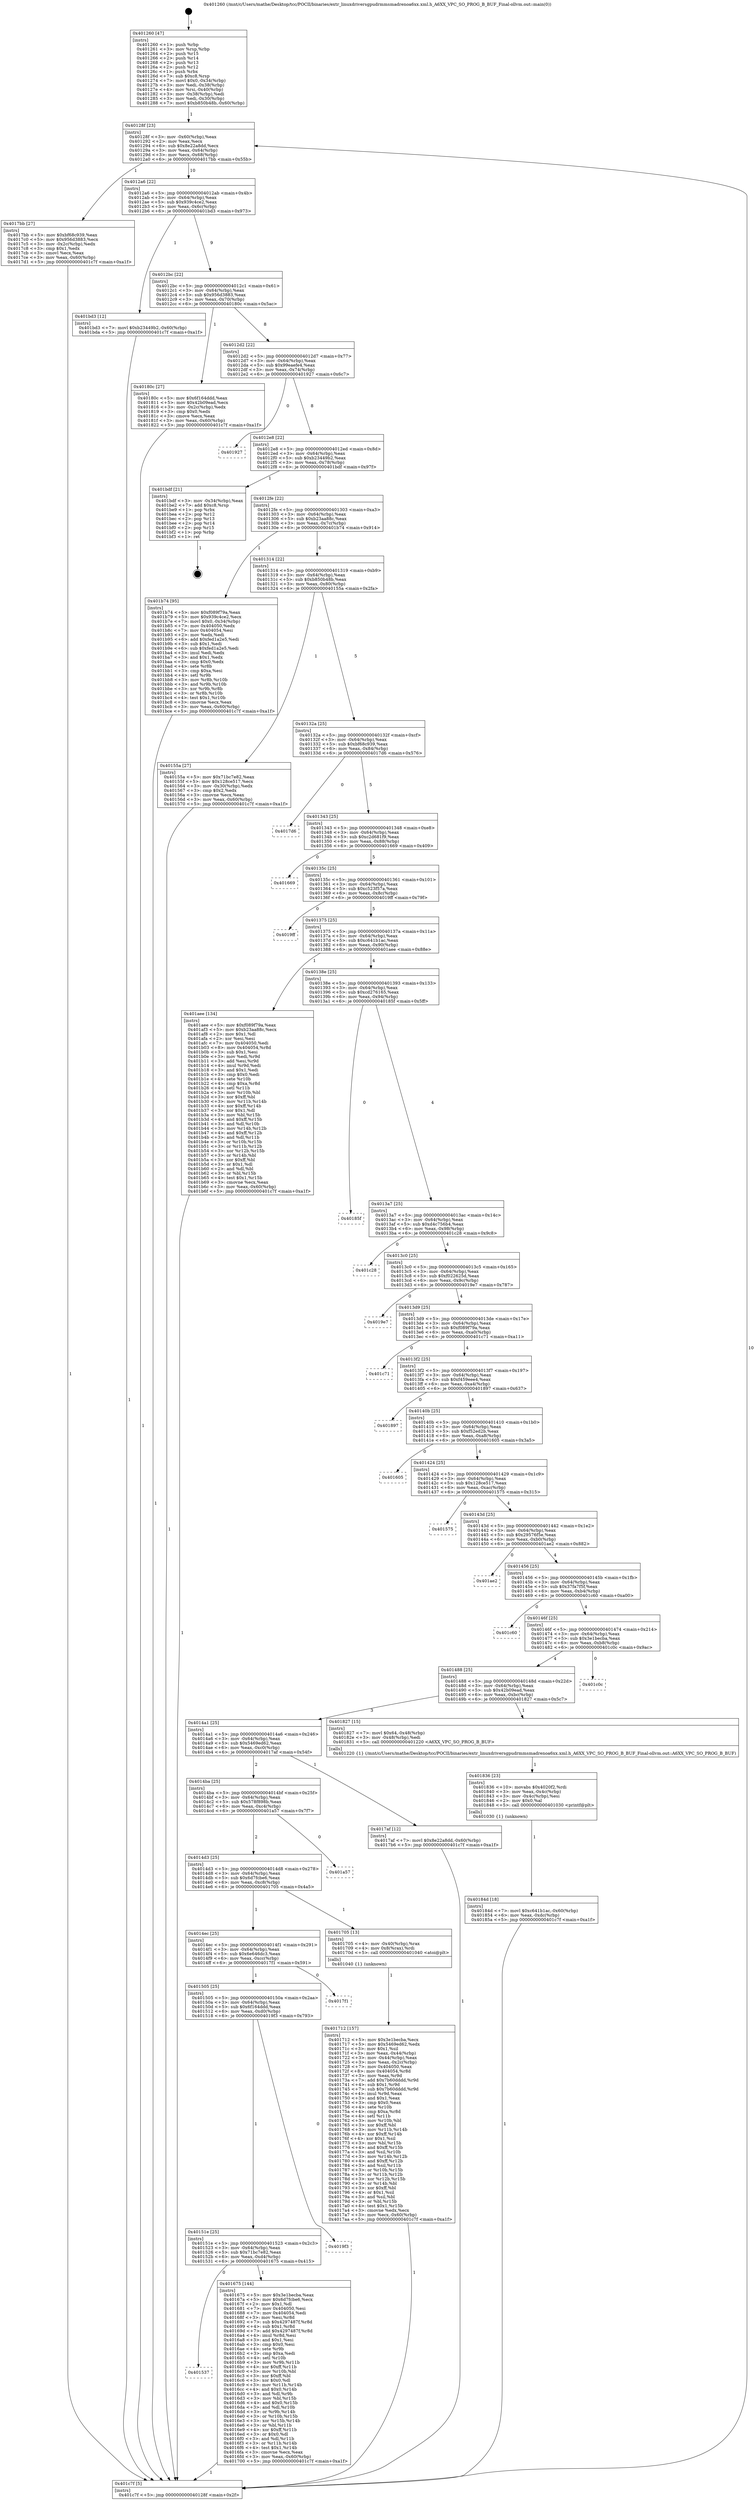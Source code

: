 digraph "0x401260" {
  label = "0x401260 (/mnt/c/Users/mathe/Desktop/tcc/POCII/binaries/extr_linuxdriversgpudrmmsmadrenoa6xx.xml.h_A6XX_VPC_SO_PROG_B_BUF_Final-ollvm.out::main(0))"
  labelloc = "t"
  node[shape=record]

  Entry [label="",width=0.3,height=0.3,shape=circle,fillcolor=black,style=filled]
  "0x40128f" [label="{
     0x40128f [23]\l
     | [instrs]\l
     &nbsp;&nbsp;0x40128f \<+3\>: mov -0x60(%rbp),%eax\l
     &nbsp;&nbsp;0x401292 \<+2\>: mov %eax,%ecx\l
     &nbsp;&nbsp;0x401294 \<+6\>: sub $0x8e22a8dd,%ecx\l
     &nbsp;&nbsp;0x40129a \<+3\>: mov %eax,-0x64(%rbp)\l
     &nbsp;&nbsp;0x40129d \<+3\>: mov %ecx,-0x68(%rbp)\l
     &nbsp;&nbsp;0x4012a0 \<+6\>: je 00000000004017bb \<main+0x55b\>\l
  }"]
  "0x4017bb" [label="{
     0x4017bb [27]\l
     | [instrs]\l
     &nbsp;&nbsp;0x4017bb \<+5\>: mov $0xbf68c939,%eax\l
     &nbsp;&nbsp;0x4017c0 \<+5\>: mov $0x956d3883,%ecx\l
     &nbsp;&nbsp;0x4017c5 \<+3\>: mov -0x2c(%rbp),%edx\l
     &nbsp;&nbsp;0x4017c8 \<+3\>: cmp $0x1,%edx\l
     &nbsp;&nbsp;0x4017cb \<+3\>: cmovl %ecx,%eax\l
     &nbsp;&nbsp;0x4017ce \<+3\>: mov %eax,-0x60(%rbp)\l
     &nbsp;&nbsp;0x4017d1 \<+5\>: jmp 0000000000401c7f \<main+0xa1f\>\l
  }"]
  "0x4012a6" [label="{
     0x4012a6 [22]\l
     | [instrs]\l
     &nbsp;&nbsp;0x4012a6 \<+5\>: jmp 00000000004012ab \<main+0x4b\>\l
     &nbsp;&nbsp;0x4012ab \<+3\>: mov -0x64(%rbp),%eax\l
     &nbsp;&nbsp;0x4012ae \<+5\>: sub $0x939c4ce2,%eax\l
     &nbsp;&nbsp;0x4012b3 \<+3\>: mov %eax,-0x6c(%rbp)\l
     &nbsp;&nbsp;0x4012b6 \<+6\>: je 0000000000401bd3 \<main+0x973\>\l
  }"]
  Exit [label="",width=0.3,height=0.3,shape=circle,fillcolor=black,style=filled,peripheries=2]
  "0x401bd3" [label="{
     0x401bd3 [12]\l
     | [instrs]\l
     &nbsp;&nbsp;0x401bd3 \<+7\>: movl $0xb23449b2,-0x60(%rbp)\l
     &nbsp;&nbsp;0x401bda \<+5\>: jmp 0000000000401c7f \<main+0xa1f\>\l
  }"]
  "0x4012bc" [label="{
     0x4012bc [22]\l
     | [instrs]\l
     &nbsp;&nbsp;0x4012bc \<+5\>: jmp 00000000004012c1 \<main+0x61\>\l
     &nbsp;&nbsp;0x4012c1 \<+3\>: mov -0x64(%rbp),%eax\l
     &nbsp;&nbsp;0x4012c4 \<+5\>: sub $0x956d3883,%eax\l
     &nbsp;&nbsp;0x4012c9 \<+3\>: mov %eax,-0x70(%rbp)\l
     &nbsp;&nbsp;0x4012cc \<+6\>: je 000000000040180c \<main+0x5ac\>\l
  }"]
  "0x40184d" [label="{
     0x40184d [18]\l
     | [instrs]\l
     &nbsp;&nbsp;0x40184d \<+7\>: movl $0xc641b1ac,-0x60(%rbp)\l
     &nbsp;&nbsp;0x401854 \<+6\>: mov %eax,-0xdc(%rbp)\l
     &nbsp;&nbsp;0x40185a \<+5\>: jmp 0000000000401c7f \<main+0xa1f\>\l
  }"]
  "0x40180c" [label="{
     0x40180c [27]\l
     | [instrs]\l
     &nbsp;&nbsp;0x40180c \<+5\>: mov $0x6f164ddd,%eax\l
     &nbsp;&nbsp;0x401811 \<+5\>: mov $0x42b09ead,%ecx\l
     &nbsp;&nbsp;0x401816 \<+3\>: mov -0x2c(%rbp),%edx\l
     &nbsp;&nbsp;0x401819 \<+3\>: cmp $0x0,%edx\l
     &nbsp;&nbsp;0x40181c \<+3\>: cmove %ecx,%eax\l
     &nbsp;&nbsp;0x40181f \<+3\>: mov %eax,-0x60(%rbp)\l
     &nbsp;&nbsp;0x401822 \<+5\>: jmp 0000000000401c7f \<main+0xa1f\>\l
  }"]
  "0x4012d2" [label="{
     0x4012d2 [22]\l
     | [instrs]\l
     &nbsp;&nbsp;0x4012d2 \<+5\>: jmp 00000000004012d7 \<main+0x77\>\l
     &nbsp;&nbsp;0x4012d7 \<+3\>: mov -0x64(%rbp),%eax\l
     &nbsp;&nbsp;0x4012da \<+5\>: sub $0x99eaefe4,%eax\l
     &nbsp;&nbsp;0x4012df \<+3\>: mov %eax,-0x74(%rbp)\l
     &nbsp;&nbsp;0x4012e2 \<+6\>: je 0000000000401927 \<main+0x6c7\>\l
  }"]
  "0x401836" [label="{
     0x401836 [23]\l
     | [instrs]\l
     &nbsp;&nbsp;0x401836 \<+10\>: movabs $0x4020f2,%rdi\l
     &nbsp;&nbsp;0x401840 \<+3\>: mov %eax,-0x4c(%rbp)\l
     &nbsp;&nbsp;0x401843 \<+3\>: mov -0x4c(%rbp),%esi\l
     &nbsp;&nbsp;0x401846 \<+2\>: mov $0x0,%al\l
     &nbsp;&nbsp;0x401848 \<+5\>: call 0000000000401030 \<printf@plt\>\l
     | [calls]\l
     &nbsp;&nbsp;0x401030 \{1\} (unknown)\l
  }"]
  "0x401927" [label="{
     0x401927\l
  }", style=dashed]
  "0x4012e8" [label="{
     0x4012e8 [22]\l
     | [instrs]\l
     &nbsp;&nbsp;0x4012e8 \<+5\>: jmp 00000000004012ed \<main+0x8d\>\l
     &nbsp;&nbsp;0x4012ed \<+3\>: mov -0x64(%rbp),%eax\l
     &nbsp;&nbsp;0x4012f0 \<+5\>: sub $0xb23449b2,%eax\l
     &nbsp;&nbsp;0x4012f5 \<+3\>: mov %eax,-0x78(%rbp)\l
     &nbsp;&nbsp;0x4012f8 \<+6\>: je 0000000000401bdf \<main+0x97f\>\l
  }"]
  "0x401712" [label="{
     0x401712 [157]\l
     | [instrs]\l
     &nbsp;&nbsp;0x401712 \<+5\>: mov $0x3e1becba,%ecx\l
     &nbsp;&nbsp;0x401717 \<+5\>: mov $0x5469ed62,%edx\l
     &nbsp;&nbsp;0x40171c \<+3\>: mov $0x1,%sil\l
     &nbsp;&nbsp;0x40171f \<+3\>: mov %eax,-0x44(%rbp)\l
     &nbsp;&nbsp;0x401722 \<+3\>: mov -0x44(%rbp),%eax\l
     &nbsp;&nbsp;0x401725 \<+3\>: mov %eax,-0x2c(%rbp)\l
     &nbsp;&nbsp;0x401728 \<+7\>: mov 0x404050,%eax\l
     &nbsp;&nbsp;0x40172f \<+8\>: mov 0x404054,%r8d\l
     &nbsp;&nbsp;0x401737 \<+3\>: mov %eax,%r9d\l
     &nbsp;&nbsp;0x40173a \<+7\>: add $0x7b60dddd,%r9d\l
     &nbsp;&nbsp;0x401741 \<+4\>: sub $0x1,%r9d\l
     &nbsp;&nbsp;0x401745 \<+7\>: sub $0x7b60dddd,%r9d\l
     &nbsp;&nbsp;0x40174c \<+4\>: imul %r9d,%eax\l
     &nbsp;&nbsp;0x401750 \<+3\>: and $0x1,%eax\l
     &nbsp;&nbsp;0x401753 \<+3\>: cmp $0x0,%eax\l
     &nbsp;&nbsp;0x401756 \<+4\>: sete %r10b\l
     &nbsp;&nbsp;0x40175a \<+4\>: cmp $0xa,%r8d\l
     &nbsp;&nbsp;0x40175e \<+4\>: setl %r11b\l
     &nbsp;&nbsp;0x401762 \<+3\>: mov %r10b,%bl\l
     &nbsp;&nbsp;0x401765 \<+3\>: xor $0xff,%bl\l
     &nbsp;&nbsp;0x401768 \<+3\>: mov %r11b,%r14b\l
     &nbsp;&nbsp;0x40176b \<+4\>: xor $0xff,%r14b\l
     &nbsp;&nbsp;0x40176f \<+4\>: xor $0x1,%sil\l
     &nbsp;&nbsp;0x401773 \<+3\>: mov %bl,%r15b\l
     &nbsp;&nbsp;0x401776 \<+4\>: and $0xff,%r15b\l
     &nbsp;&nbsp;0x40177a \<+3\>: and %sil,%r10b\l
     &nbsp;&nbsp;0x40177d \<+3\>: mov %r14b,%r12b\l
     &nbsp;&nbsp;0x401780 \<+4\>: and $0xff,%r12b\l
     &nbsp;&nbsp;0x401784 \<+3\>: and %sil,%r11b\l
     &nbsp;&nbsp;0x401787 \<+3\>: or %r10b,%r15b\l
     &nbsp;&nbsp;0x40178a \<+3\>: or %r11b,%r12b\l
     &nbsp;&nbsp;0x40178d \<+3\>: xor %r12b,%r15b\l
     &nbsp;&nbsp;0x401790 \<+3\>: or %r14b,%bl\l
     &nbsp;&nbsp;0x401793 \<+3\>: xor $0xff,%bl\l
     &nbsp;&nbsp;0x401796 \<+4\>: or $0x1,%sil\l
     &nbsp;&nbsp;0x40179a \<+3\>: and %sil,%bl\l
     &nbsp;&nbsp;0x40179d \<+3\>: or %bl,%r15b\l
     &nbsp;&nbsp;0x4017a0 \<+4\>: test $0x1,%r15b\l
     &nbsp;&nbsp;0x4017a4 \<+3\>: cmovne %edx,%ecx\l
     &nbsp;&nbsp;0x4017a7 \<+3\>: mov %ecx,-0x60(%rbp)\l
     &nbsp;&nbsp;0x4017aa \<+5\>: jmp 0000000000401c7f \<main+0xa1f\>\l
  }"]
  "0x401bdf" [label="{
     0x401bdf [21]\l
     | [instrs]\l
     &nbsp;&nbsp;0x401bdf \<+3\>: mov -0x34(%rbp),%eax\l
     &nbsp;&nbsp;0x401be2 \<+7\>: add $0xc8,%rsp\l
     &nbsp;&nbsp;0x401be9 \<+1\>: pop %rbx\l
     &nbsp;&nbsp;0x401bea \<+2\>: pop %r12\l
     &nbsp;&nbsp;0x401bec \<+2\>: pop %r13\l
     &nbsp;&nbsp;0x401bee \<+2\>: pop %r14\l
     &nbsp;&nbsp;0x401bf0 \<+2\>: pop %r15\l
     &nbsp;&nbsp;0x401bf2 \<+1\>: pop %rbp\l
     &nbsp;&nbsp;0x401bf3 \<+1\>: ret\l
  }"]
  "0x4012fe" [label="{
     0x4012fe [22]\l
     | [instrs]\l
     &nbsp;&nbsp;0x4012fe \<+5\>: jmp 0000000000401303 \<main+0xa3\>\l
     &nbsp;&nbsp;0x401303 \<+3\>: mov -0x64(%rbp),%eax\l
     &nbsp;&nbsp;0x401306 \<+5\>: sub $0xb23aa88c,%eax\l
     &nbsp;&nbsp;0x40130b \<+3\>: mov %eax,-0x7c(%rbp)\l
     &nbsp;&nbsp;0x40130e \<+6\>: je 0000000000401b74 \<main+0x914\>\l
  }"]
  "0x401537" [label="{
     0x401537\l
  }", style=dashed]
  "0x401b74" [label="{
     0x401b74 [95]\l
     | [instrs]\l
     &nbsp;&nbsp;0x401b74 \<+5\>: mov $0xf089f79a,%eax\l
     &nbsp;&nbsp;0x401b79 \<+5\>: mov $0x939c4ce2,%ecx\l
     &nbsp;&nbsp;0x401b7e \<+7\>: movl $0x0,-0x34(%rbp)\l
     &nbsp;&nbsp;0x401b85 \<+7\>: mov 0x404050,%edx\l
     &nbsp;&nbsp;0x401b8c \<+7\>: mov 0x404054,%esi\l
     &nbsp;&nbsp;0x401b93 \<+2\>: mov %edx,%edi\l
     &nbsp;&nbsp;0x401b95 \<+6\>: add $0xfed1a2e5,%edi\l
     &nbsp;&nbsp;0x401b9b \<+3\>: sub $0x1,%edi\l
     &nbsp;&nbsp;0x401b9e \<+6\>: sub $0xfed1a2e5,%edi\l
     &nbsp;&nbsp;0x401ba4 \<+3\>: imul %edi,%edx\l
     &nbsp;&nbsp;0x401ba7 \<+3\>: and $0x1,%edx\l
     &nbsp;&nbsp;0x401baa \<+3\>: cmp $0x0,%edx\l
     &nbsp;&nbsp;0x401bad \<+4\>: sete %r8b\l
     &nbsp;&nbsp;0x401bb1 \<+3\>: cmp $0xa,%esi\l
     &nbsp;&nbsp;0x401bb4 \<+4\>: setl %r9b\l
     &nbsp;&nbsp;0x401bb8 \<+3\>: mov %r8b,%r10b\l
     &nbsp;&nbsp;0x401bbb \<+3\>: and %r9b,%r10b\l
     &nbsp;&nbsp;0x401bbe \<+3\>: xor %r9b,%r8b\l
     &nbsp;&nbsp;0x401bc1 \<+3\>: or %r8b,%r10b\l
     &nbsp;&nbsp;0x401bc4 \<+4\>: test $0x1,%r10b\l
     &nbsp;&nbsp;0x401bc8 \<+3\>: cmovne %ecx,%eax\l
     &nbsp;&nbsp;0x401bcb \<+3\>: mov %eax,-0x60(%rbp)\l
     &nbsp;&nbsp;0x401bce \<+5\>: jmp 0000000000401c7f \<main+0xa1f\>\l
  }"]
  "0x401314" [label="{
     0x401314 [22]\l
     | [instrs]\l
     &nbsp;&nbsp;0x401314 \<+5\>: jmp 0000000000401319 \<main+0xb9\>\l
     &nbsp;&nbsp;0x401319 \<+3\>: mov -0x64(%rbp),%eax\l
     &nbsp;&nbsp;0x40131c \<+5\>: sub $0xb850b48b,%eax\l
     &nbsp;&nbsp;0x401321 \<+3\>: mov %eax,-0x80(%rbp)\l
     &nbsp;&nbsp;0x401324 \<+6\>: je 000000000040155a \<main+0x2fa\>\l
  }"]
  "0x401675" [label="{
     0x401675 [144]\l
     | [instrs]\l
     &nbsp;&nbsp;0x401675 \<+5\>: mov $0x3e1becba,%eax\l
     &nbsp;&nbsp;0x40167a \<+5\>: mov $0x6d7fcbe6,%ecx\l
     &nbsp;&nbsp;0x40167f \<+2\>: mov $0x1,%dl\l
     &nbsp;&nbsp;0x401681 \<+7\>: mov 0x404050,%esi\l
     &nbsp;&nbsp;0x401688 \<+7\>: mov 0x404054,%edi\l
     &nbsp;&nbsp;0x40168f \<+3\>: mov %esi,%r8d\l
     &nbsp;&nbsp;0x401692 \<+7\>: sub $0x4297487f,%r8d\l
     &nbsp;&nbsp;0x401699 \<+4\>: sub $0x1,%r8d\l
     &nbsp;&nbsp;0x40169d \<+7\>: add $0x4297487f,%r8d\l
     &nbsp;&nbsp;0x4016a4 \<+4\>: imul %r8d,%esi\l
     &nbsp;&nbsp;0x4016a8 \<+3\>: and $0x1,%esi\l
     &nbsp;&nbsp;0x4016ab \<+3\>: cmp $0x0,%esi\l
     &nbsp;&nbsp;0x4016ae \<+4\>: sete %r9b\l
     &nbsp;&nbsp;0x4016b2 \<+3\>: cmp $0xa,%edi\l
     &nbsp;&nbsp;0x4016b5 \<+4\>: setl %r10b\l
     &nbsp;&nbsp;0x4016b9 \<+3\>: mov %r9b,%r11b\l
     &nbsp;&nbsp;0x4016bc \<+4\>: xor $0xff,%r11b\l
     &nbsp;&nbsp;0x4016c0 \<+3\>: mov %r10b,%bl\l
     &nbsp;&nbsp;0x4016c3 \<+3\>: xor $0xff,%bl\l
     &nbsp;&nbsp;0x4016c6 \<+3\>: xor $0x0,%dl\l
     &nbsp;&nbsp;0x4016c9 \<+3\>: mov %r11b,%r14b\l
     &nbsp;&nbsp;0x4016cc \<+4\>: and $0x0,%r14b\l
     &nbsp;&nbsp;0x4016d0 \<+3\>: and %dl,%r9b\l
     &nbsp;&nbsp;0x4016d3 \<+3\>: mov %bl,%r15b\l
     &nbsp;&nbsp;0x4016d6 \<+4\>: and $0x0,%r15b\l
     &nbsp;&nbsp;0x4016da \<+3\>: and %dl,%r10b\l
     &nbsp;&nbsp;0x4016dd \<+3\>: or %r9b,%r14b\l
     &nbsp;&nbsp;0x4016e0 \<+3\>: or %r10b,%r15b\l
     &nbsp;&nbsp;0x4016e3 \<+3\>: xor %r15b,%r14b\l
     &nbsp;&nbsp;0x4016e6 \<+3\>: or %bl,%r11b\l
     &nbsp;&nbsp;0x4016e9 \<+4\>: xor $0xff,%r11b\l
     &nbsp;&nbsp;0x4016ed \<+3\>: or $0x0,%dl\l
     &nbsp;&nbsp;0x4016f0 \<+3\>: and %dl,%r11b\l
     &nbsp;&nbsp;0x4016f3 \<+3\>: or %r11b,%r14b\l
     &nbsp;&nbsp;0x4016f6 \<+4\>: test $0x1,%r14b\l
     &nbsp;&nbsp;0x4016fa \<+3\>: cmovne %ecx,%eax\l
     &nbsp;&nbsp;0x4016fd \<+3\>: mov %eax,-0x60(%rbp)\l
     &nbsp;&nbsp;0x401700 \<+5\>: jmp 0000000000401c7f \<main+0xa1f\>\l
  }"]
  "0x40155a" [label="{
     0x40155a [27]\l
     | [instrs]\l
     &nbsp;&nbsp;0x40155a \<+5\>: mov $0x71bc7e82,%eax\l
     &nbsp;&nbsp;0x40155f \<+5\>: mov $0x128ce517,%ecx\l
     &nbsp;&nbsp;0x401564 \<+3\>: mov -0x30(%rbp),%edx\l
     &nbsp;&nbsp;0x401567 \<+3\>: cmp $0x2,%edx\l
     &nbsp;&nbsp;0x40156a \<+3\>: cmovne %ecx,%eax\l
     &nbsp;&nbsp;0x40156d \<+3\>: mov %eax,-0x60(%rbp)\l
     &nbsp;&nbsp;0x401570 \<+5\>: jmp 0000000000401c7f \<main+0xa1f\>\l
  }"]
  "0x40132a" [label="{
     0x40132a [25]\l
     | [instrs]\l
     &nbsp;&nbsp;0x40132a \<+5\>: jmp 000000000040132f \<main+0xcf\>\l
     &nbsp;&nbsp;0x40132f \<+3\>: mov -0x64(%rbp),%eax\l
     &nbsp;&nbsp;0x401332 \<+5\>: sub $0xbf68c939,%eax\l
     &nbsp;&nbsp;0x401337 \<+6\>: mov %eax,-0x84(%rbp)\l
     &nbsp;&nbsp;0x40133d \<+6\>: je 00000000004017d6 \<main+0x576\>\l
  }"]
  "0x401c7f" [label="{
     0x401c7f [5]\l
     | [instrs]\l
     &nbsp;&nbsp;0x401c7f \<+5\>: jmp 000000000040128f \<main+0x2f\>\l
  }"]
  "0x401260" [label="{
     0x401260 [47]\l
     | [instrs]\l
     &nbsp;&nbsp;0x401260 \<+1\>: push %rbp\l
     &nbsp;&nbsp;0x401261 \<+3\>: mov %rsp,%rbp\l
     &nbsp;&nbsp;0x401264 \<+2\>: push %r15\l
     &nbsp;&nbsp;0x401266 \<+2\>: push %r14\l
     &nbsp;&nbsp;0x401268 \<+2\>: push %r13\l
     &nbsp;&nbsp;0x40126a \<+2\>: push %r12\l
     &nbsp;&nbsp;0x40126c \<+1\>: push %rbx\l
     &nbsp;&nbsp;0x40126d \<+7\>: sub $0xc8,%rsp\l
     &nbsp;&nbsp;0x401274 \<+7\>: movl $0x0,-0x34(%rbp)\l
     &nbsp;&nbsp;0x40127b \<+3\>: mov %edi,-0x38(%rbp)\l
     &nbsp;&nbsp;0x40127e \<+4\>: mov %rsi,-0x40(%rbp)\l
     &nbsp;&nbsp;0x401282 \<+3\>: mov -0x38(%rbp),%edi\l
     &nbsp;&nbsp;0x401285 \<+3\>: mov %edi,-0x30(%rbp)\l
     &nbsp;&nbsp;0x401288 \<+7\>: movl $0xb850b48b,-0x60(%rbp)\l
  }"]
  "0x40151e" [label="{
     0x40151e [25]\l
     | [instrs]\l
     &nbsp;&nbsp;0x40151e \<+5\>: jmp 0000000000401523 \<main+0x2c3\>\l
     &nbsp;&nbsp;0x401523 \<+3\>: mov -0x64(%rbp),%eax\l
     &nbsp;&nbsp;0x401526 \<+5\>: sub $0x71bc7e82,%eax\l
     &nbsp;&nbsp;0x40152b \<+6\>: mov %eax,-0xd4(%rbp)\l
     &nbsp;&nbsp;0x401531 \<+6\>: je 0000000000401675 \<main+0x415\>\l
  }"]
  "0x4017d6" [label="{
     0x4017d6\l
  }", style=dashed]
  "0x401343" [label="{
     0x401343 [25]\l
     | [instrs]\l
     &nbsp;&nbsp;0x401343 \<+5\>: jmp 0000000000401348 \<main+0xe8\>\l
     &nbsp;&nbsp;0x401348 \<+3\>: mov -0x64(%rbp),%eax\l
     &nbsp;&nbsp;0x40134b \<+5\>: sub $0xc2d681f9,%eax\l
     &nbsp;&nbsp;0x401350 \<+6\>: mov %eax,-0x88(%rbp)\l
     &nbsp;&nbsp;0x401356 \<+6\>: je 0000000000401669 \<main+0x409\>\l
  }"]
  "0x4019f3" [label="{
     0x4019f3\l
  }", style=dashed]
  "0x401669" [label="{
     0x401669\l
  }", style=dashed]
  "0x40135c" [label="{
     0x40135c [25]\l
     | [instrs]\l
     &nbsp;&nbsp;0x40135c \<+5\>: jmp 0000000000401361 \<main+0x101\>\l
     &nbsp;&nbsp;0x401361 \<+3\>: mov -0x64(%rbp),%eax\l
     &nbsp;&nbsp;0x401364 \<+5\>: sub $0xc523f57a,%eax\l
     &nbsp;&nbsp;0x401369 \<+6\>: mov %eax,-0x8c(%rbp)\l
     &nbsp;&nbsp;0x40136f \<+6\>: je 00000000004019ff \<main+0x79f\>\l
  }"]
  "0x401505" [label="{
     0x401505 [25]\l
     | [instrs]\l
     &nbsp;&nbsp;0x401505 \<+5\>: jmp 000000000040150a \<main+0x2aa\>\l
     &nbsp;&nbsp;0x40150a \<+3\>: mov -0x64(%rbp),%eax\l
     &nbsp;&nbsp;0x40150d \<+5\>: sub $0x6f164ddd,%eax\l
     &nbsp;&nbsp;0x401512 \<+6\>: mov %eax,-0xd0(%rbp)\l
     &nbsp;&nbsp;0x401518 \<+6\>: je 00000000004019f3 \<main+0x793\>\l
  }"]
  "0x4019ff" [label="{
     0x4019ff\l
  }", style=dashed]
  "0x401375" [label="{
     0x401375 [25]\l
     | [instrs]\l
     &nbsp;&nbsp;0x401375 \<+5\>: jmp 000000000040137a \<main+0x11a\>\l
     &nbsp;&nbsp;0x40137a \<+3\>: mov -0x64(%rbp),%eax\l
     &nbsp;&nbsp;0x40137d \<+5\>: sub $0xc641b1ac,%eax\l
     &nbsp;&nbsp;0x401382 \<+6\>: mov %eax,-0x90(%rbp)\l
     &nbsp;&nbsp;0x401388 \<+6\>: je 0000000000401aee \<main+0x88e\>\l
  }"]
  "0x4017f1" [label="{
     0x4017f1\l
  }", style=dashed]
  "0x401aee" [label="{
     0x401aee [134]\l
     | [instrs]\l
     &nbsp;&nbsp;0x401aee \<+5\>: mov $0xf089f79a,%eax\l
     &nbsp;&nbsp;0x401af3 \<+5\>: mov $0xb23aa88c,%ecx\l
     &nbsp;&nbsp;0x401af8 \<+2\>: mov $0x1,%dl\l
     &nbsp;&nbsp;0x401afa \<+2\>: xor %esi,%esi\l
     &nbsp;&nbsp;0x401afc \<+7\>: mov 0x404050,%edi\l
     &nbsp;&nbsp;0x401b03 \<+8\>: mov 0x404054,%r8d\l
     &nbsp;&nbsp;0x401b0b \<+3\>: sub $0x1,%esi\l
     &nbsp;&nbsp;0x401b0e \<+3\>: mov %edi,%r9d\l
     &nbsp;&nbsp;0x401b11 \<+3\>: add %esi,%r9d\l
     &nbsp;&nbsp;0x401b14 \<+4\>: imul %r9d,%edi\l
     &nbsp;&nbsp;0x401b18 \<+3\>: and $0x1,%edi\l
     &nbsp;&nbsp;0x401b1b \<+3\>: cmp $0x0,%edi\l
     &nbsp;&nbsp;0x401b1e \<+4\>: sete %r10b\l
     &nbsp;&nbsp;0x401b22 \<+4\>: cmp $0xa,%r8d\l
     &nbsp;&nbsp;0x401b26 \<+4\>: setl %r11b\l
     &nbsp;&nbsp;0x401b2a \<+3\>: mov %r10b,%bl\l
     &nbsp;&nbsp;0x401b2d \<+3\>: xor $0xff,%bl\l
     &nbsp;&nbsp;0x401b30 \<+3\>: mov %r11b,%r14b\l
     &nbsp;&nbsp;0x401b33 \<+4\>: xor $0xff,%r14b\l
     &nbsp;&nbsp;0x401b37 \<+3\>: xor $0x1,%dl\l
     &nbsp;&nbsp;0x401b3a \<+3\>: mov %bl,%r15b\l
     &nbsp;&nbsp;0x401b3d \<+4\>: and $0xff,%r15b\l
     &nbsp;&nbsp;0x401b41 \<+3\>: and %dl,%r10b\l
     &nbsp;&nbsp;0x401b44 \<+3\>: mov %r14b,%r12b\l
     &nbsp;&nbsp;0x401b47 \<+4\>: and $0xff,%r12b\l
     &nbsp;&nbsp;0x401b4b \<+3\>: and %dl,%r11b\l
     &nbsp;&nbsp;0x401b4e \<+3\>: or %r10b,%r15b\l
     &nbsp;&nbsp;0x401b51 \<+3\>: or %r11b,%r12b\l
     &nbsp;&nbsp;0x401b54 \<+3\>: xor %r12b,%r15b\l
     &nbsp;&nbsp;0x401b57 \<+3\>: or %r14b,%bl\l
     &nbsp;&nbsp;0x401b5a \<+3\>: xor $0xff,%bl\l
     &nbsp;&nbsp;0x401b5d \<+3\>: or $0x1,%dl\l
     &nbsp;&nbsp;0x401b60 \<+2\>: and %dl,%bl\l
     &nbsp;&nbsp;0x401b62 \<+3\>: or %bl,%r15b\l
     &nbsp;&nbsp;0x401b65 \<+4\>: test $0x1,%r15b\l
     &nbsp;&nbsp;0x401b69 \<+3\>: cmovne %ecx,%eax\l
     &nbsp;&nbsp;0x401b6c \<+3\>: mov %eax,-0x60(%rbp)\l
     &nbsp;&nbsp;0x401b6f \<+5\>: jmp 0000000000401c7f \<main+0xa1f\>\l
  }"]
  "0x40138e" [label="{
     0x40138e [25]\l
     | [instrs]\l
     &nbsp;&nbsp;0x40138e \<+5\>: jmp 0000000000401393 \<main+0x133\>\l
     &nbsp;&nbsp;0x401393 \<+3\>: mov -0x64(%rbp),%eax\l
     &nbsp;&nbsp;0x401396 \<+5\>: sub $0xcd276165,%eax\l
     &nbsp;&nbsp;0x40139b \<+6\>: mov %eax,-0x94(%rbp)\l
     &nbsp;&nbsp;0x4013a1 \<+6\>: je 000000000040185f \<main+0x5ff\>\l
  }"]
  "0x4014ec" [label="{
     0x4014ec [25]\l
     | [instrs]\l
     &nbsp;&nbsp;0x4014ec \<+5\>: jmp 00000000004014f1 \<main+0x291\>\l
     &nbsp;&nbsp;0x4014f1 \<+3\>: mov -0x64(%rbp),%eax\l
     &nbsp;&nbsp;0x4014f4 \<+5\>: sub $0x6e646dc3,%eax\l
     &nbsp;&nbsp;0x4014f9 \<+6\>: mov %eax,-0xcc(%rbp)\l
     &nbsp;&nbsp;0x4014ff \<+6\>: je 00000000004017f1 \<main+0x591\>\l
  }"]
  "0x40185f" [label="{
     0x40185f\l
  }", style=dashed]
  "0x4013a7" [label="{
     0x4013a7 [25]\l
     | [instrs]\l
     &nbsp;&nbsp;0x4013a7 \<+5\>: jmp 00000000004013ac \<main+0x14c\>\l
     &nbsp;&nbsp;0x4013ac \<+3\>: mov -0x64(%rbp),%eax\l
     &nbsp;&nbsp;0x4013af \<+5\>: sub $0xd4c756b4,%eax\l
     &nbsp;&nbsp;0x4013b4 \<+6\>: mov %eax,-0x98(%rbp)\l
     &nbsp;&nbsp;0x4013ba \<+6\>: je 0000000000401c28 \<main+0x9c8\>\l
  }"]
  "0x401705" [label="{
     0x401705 [13]\l
     | [instrs]\l
     &nbsp;&nbsp;0x401705 \<+4\>: mov -0x40(%rbp),%rax\l
     &nbsp;&nbsp;0x401709 \<+4\>: mov 0x8(%rax),%rdi\l
     &nbsp;&nbsp;0x40170d \<+5\>: call 0000000000401040 \<atoi@plt\>\l
     | [calls]\l
     &nbsp;&nbsp;0x401040 \{1\} (unknown)\l
  }"]
  "0x401c28" [label="{
     0x401c28\l
  }", style=dashed]
  "0x4013c0" [label="{
     0x4013c0 [25]\l
     | [instrs]\l
     &nbsp;&nbsp;0x4013c0 \<+5\>: jmp 00000000004013c5 \<main+0x165\>\l
     &nbsp;&nbsp;0x4013c5 \<+3\>: mov -0x64(%rbp),%eax\l
     &nbsp;&nbsp;0x4013c8 \<+5\>: sub $0xf022625d,%eax\l
     &nbsp;&nbsp;0x4013cd \<+6\>: mov %eax,-0x9c(%rbp)\l
     &nbsp;&nbsp;0x4013d3 \<+6\>: je 00000000004019e7 \<main+0x787\>\l
  }"]
  "0x4014d3" [label="{
     0x4014d3 [25]\l
     | [instrs]\l
     &nbsp;&nbsp;0x4014d3 \<+5\>: jmp 00000000004014d8 \<main+0x278\>\l
     &nbsp;&nbsp;0x4014d8 \<+3\>: mov -0x64(%rbp),%eax\l
     &nbsp;&nbsp;0x4014db \<+5\>: sub $0x6d7fcbe6,%eax\l
     &nbsp;&nbsp;0x4014e0 \<+6\>: mov %eax,-0xc8(%rbp)\l
     &nbsp;&nbsp;0x4014e6 \<+6\>: je 0000000000401705 \<main+0x4a5\>\l
  }"]
  "0x4019e7" [label="{
     0x4019e7\l
  }", style=dashed]
  "0x4013d9" [label="{
     0x4013d9 [25]\l
     | [instrs]\l
     &nbsp;&nbsp;0x4013d9 \<+5\>: jmp 00000000004013de \<main+0x17e\>\l
     &nbsp;&nbsp;0x4013de \<+3\>: mov -0x64(%rbp),%eax\l
     &nbsp;&nbsp;0x4013e1 \<+5\>: sub $0xf089f79a,%eax\l
     &nbsp;&nbsp;0x4013e6 \<+6\>: mov %eax,-0xa0(%rbp)\l
     &nbsp;&nbsp;0x4013ec \<+6\>: je 0000000000401c71 \<main+0xa11\>\l
  }"]
  "0x401a57" [label="{
     0x401a57\l
  }", style=dashed]
  "0x401c71" [label="{
     0x401c71\l
  }", style=dashed]
  "0x4013f2" [label="{
     0x4013f2 [25]\l
     | [instrs]\l
     &nbsp;&nbsp;0x4013f2 \<+5\>: jmp 00000000004013f7 \<main+0x197\>\l
     &nbsp;&nbsp;0x4013f7 \<+3\>: mov -0x64(%rbp),%eax\l
     &nbsp;&nbsp;0x4013fa \<+5\>: sub $0xf459eee4,%eax\l
     &nbsp;&nbsp;0x4013ff \<+6\>: mov %eax,-0xa4(%rbp)\l
     &nbsp;&nbsp;0x401405 \<+6\>: je 0000000000401897 \<main+0x637\>\l
  }"]
  "0x4014ba" [label="{
     0x4014ba [25]\l
     | [instrs]\l
     &nbsp;&nbsp;0x4014ba \<+5\>: jmp 00000000004014bf \<main+0x25f\>\l
     &nbsp;&nbsp;0x4014bf \<+3\>: mov -0x64(%rbp),%eax\l
     &nbsp;&nbsp;0x4014c2 \<+5\>: sub $0x578f898b,%eax\l
     &nbsp;&nbsp;0x4014c7 \<+6\>: mov %eax,-0xc4(%rbp)\l
     &nbsp;&nbsp;0x4014cd \<+6\>: je 0000000000401a57 \<main+0x7f7\>\l
  }"]
  "0x401897" [label="{
     0x401897\l
  }", style=dashed]
  "0x40140b" [label="{
     0x40140b [25]\l
     | [instrs]\l
     &nbsp;&nbsp;0x40140b \<+5\>: jmp 0000000000401410 \<main+0x1b0\>\l
     &nbsp;&nbsp;0x401410 \<+3\>: mov -0x64(%rbp),%eax\l
     &nbsp;&nbsp;0x401413 \<+5\>: sub $0xf52ed2b,%eax\l
     &nbsp;&nbsp;0x401418 \<+6\>: mov %eax,-0xa8(%rbp)\l
     &nbsp;&nbsp;0x40141e \<+6\>: je 0000000000401605 \<main+0x3a5\>\l
  }"]
  "0x4017af" [label="{
     0x4017af [12]\l
     | [instrs]\l
     &nbsp;&nbsp;0x4017af \<+7\>: movl $0x8e22a8dd,-0x60(%rbp)\l
     &nbsp;&nbsp;0x4017b6 \<+5\>: jmp 0000000000401c7f \<main+0xa1f\>\l
  }"]
  "0x401605" [label="{
     0x401605\l
  }", style=dashed]
  "0x401424" [label="{
     0x401424 [25]\l
     | [instrs]\l
     &nbsp;&nbsp;0x401424 \<+5\>: jmp 0000000000401429 \<main+0x1c9\>\l
     &nbsp;&nbsp;0x401429 \<+3\>: mov -0x64(%rbp),%eax\l
     &nbsp;&nbsp;0x40142c \<+5\>: sub $0x128ce517,%eax\l
     &nbsp;&nbsp;0x401431 \<+6\>: mov %eax,-0xac(%rbp)\l
     &nbsp;&nbsp;0x401437 \<+6\>: je 0000000000401575 \<main+0x315\>\l
  }"]
  "0x4014a1" [label="{
     0x4014a1 [25]\l
     | [instrs]\l
     &nbsp;&nbsp;0x4014a1 \<+5\>: jmp 00000000004014a6 \<main+0x246\>\l
     &nbsp;&nbsp;0x4014a6 \<+3\>: mov -0x64(%rbp),%eax\l
     &nbsp;&nbsp;0x4014a9 \<+5\>: sub $0x5469ed62,%eax\l
     &nbsp;&nbsp;0x4014ae \<+6\>: mov %eax,-0xc0(%rbp)\l
     &nbsp;&nbsp;0x4014b4 \<+6\>: je 00000000004017af \<main+0x54f\>\l
  }"]
  "0x401575" [label="{
     0x401575\l
  }", style=dashed]
  "0x40143d" [label="{
     0x40143d [25]\l
     | [instrs]\l
     &nbsp;&nbsp;0x40143d \<+5\>: jmp 0000000000401442 \<main+0x1e2\>\l
     &nbsp;&nbsp;0x401442 \<+3\>: mov -0x64(%rbp),%eax\l
     &nbsp;&nbsp;0x401445 \<+5\>: sub $0x29576f5e,%eax\l
     &nbsp;&nbsp;0x40144a \<+6\>: mov %eax,-0xb0(%rbp)\l
     &nbsp;&nbsp;0x401450 \<+6\>: je 0000000000401ae2 \<main+0x882\>\l
  }"]
  "0x401827" [label="{
     0x401827 [15]\l
     | [instrs]\l
     &nbsp;&nbsp;0x401827 \<+7\>: movl $0x64,-0x48(%rbp)\l
     &nbsp;&nbsp;0x40182e \<+3\>: mov -0x48(%rbp),%edi\l
     &nbsp;&nbsp;0x401831 \<+5\>: call 0000000000401220 \<A6XX_VPC_SO_PROG_B_BUF\>\l
     | [calls]\l
     &nbsp;&nbsp;0x401220 \{1\} (/mnt/c/Users/mathe/Desktop/tcc/POCII/binaries/extr_linuxdriversgpudrmmsmadrenoa6xx.xml.h_A6XX_VPC_SO_PROG_B_BUF_Final-ollvm.out::A6XX_VPC_SO_PROG_B_BUF)\l
  }"]
  "0x401ae2" [label="{
     0x401ae2\l
  }", style=dashed]
  "0x401456" [label="{
     0x401456 [25]\l
     | [instrs]\l
     &nbsp;&nbsp;0x401456 \<+5\>: jmp 000000000040145b \<main+0x1fb\>\l
     &nbsp;&nbsp;0x40145b \<+3\>: mov -0x64(%rbp),%eax\l
     &nbsp;&nbsp;0x40145e \<+5\>: sub $0x37fa7f5f,%eax\l
     &nbsp;&nbsp;0x401463 \<+6\>: mov %eax,-0xb4(%rbp)\l
     &nbsp;&nbsp;0x401469 \<+6\>: je 0000000000401c60 \<main+0xa00\>\l
  }"]
  "0x401488" [label="{
     0x401488 [25]\l
     | [instrs]\l
     &nbsp;&nbsp;0x401488 \<+5\>: jmp 000000000040148d \<main+0x22d\>\l
     &nbsp;&nbsp;0x40148d \<+3\>: mov -0x64(%rbp),%eax\l
     &nbsp;&nbsp;0x401490 \<+5\>: sub $0x42b09ead,%eax\l
     &nbsp;&nbsp;0x401495 \<+6\>: mov %eax,-0xbc(%rbp)\l
     &nbsp;&nbsp;0x40149b \<+6\>: je 0000000000401827 \<main+0x5c7\>\l
  }"]
  "0x401c60" [label="{
     0x401c60\l
  }", style=dashed]
  "0x40146f" [label="{
     0x40146f [25]\l
     | [instrs]\l
     &nbsp;&nbsp;0x40146f \<+5\>: jmp 0000000000401474 \<main+0x214\>\l
     &nbsp;&nbsp;0x401474 \<+3\>: mov -0x64(%rbp),%eax\l
     &nbsp;&nbsp;0x401477 \<+5\>: sub $0x3e1becba,%eax\l
     &nbsp;&nbsp;0x40147c \<+6\>: mov %eax,-0xb8(%rbp)\l
     &nbsp;&nbsp;0x401482 \<+6\>: je 0000000000401c0c \<main+0x9ac\>\l
  }"]
  "0x401c0c" [label="{
     0x401c0c\l
  }", style=dashed]
  Entry -> "0x401260" [label=" 1"]
  "0x40128f" -> "0x4017bb" [label=" 1"]
  "0x40128f" -> "0x4012a6" [label=" 10"]
  "0x401bdf" -> Exit [label=" 1"]
  "0x4012a6" -> "0x401bd3" [label=" 1"]
  "0x4012a6" -> "0x4012bc" [label=" 9"]
  "0x401bd3" -> "0x401c7f" [label=" 1"]
  "0x4012bc" -> "0x40180c" [label=" 1"]
  "0x4012bc" -> "0x4012d2" [label=" 8"]
  "0x401b74" -> "0x401c7f" [label=" 1"]
  "0x4012d2" -> "0x401927" [label=" 0"]
  "0x4012d2" -> "0x4012e8" [label=" 8"]
  "0x401aee" -> "0x401c7f" [label=" 1"]
  "0x4012e8" -> "0x401bdf" [label=" 1"]
  "0x4012e8" -> "0x4012fe" [label=" 7"]
  "0x40184d" -> "0x401c7f" [label=" 1"]
  "0x4012fe" -> "0x401b74" [label=" 1"]
  "0x4012fe" -> "0x401314" [label=" 6"]
  "0x401836" -> "0x40184d" [label=" 1"]
  "0x401314" -> "0x40155a" [label=" 1"]
  "0x401314" -> "0x40132a" [label=" 5"]
  "0x40155a" -> "0x401c7f" [label=" 1"]
  "0x401260" -> "0x40128f" [label=" 1"]
  "0x401c7f" -> "0x40128f" [label=" 10"]
  "0x401827" -> "0x401836" [label=" 1"]
  "0x40132a" -> "0x4017d6" [label=" 0"]
  "0x40132a" -> "0x401343" [label=" 5"]
  "0x4017bb" -> "0x401c7f" [label=" 1"]
  "0x401343" -> "0x401669" [label=" 0"]
  "0x401343" -> "0x40135c" [label=" 5"]
  "0x4017af" -> "0x401c7f" [label=" 1"]
  "0x40135c" -> "0x4019ff" [label=" 0"]
  "0x40135c" -> "0x401375" [label=" 5"]
  "0x401705" -> "0x401712" [label=" 1"]
  "0x401375" -> "0x401aee" [label=" 1"]
  "0x401375" -> "0x40138e" [label=" 4"]
  "0x401675" -> "0x401c7f" [label=" 1"]
  "0x40138e" -> "0x40185f" [label=" 0"]
  "0x40138e" -> "0x4013a7" [label=" 4"]
  "0x40151e" -> "0x401675" [label=" 1"]
  "0x4013a7" -> "0x401c28" [label=" 0"]
  "0x4013a7" -> "0x4013c0" [label=" 4"]
  "0x40180c" -> "0x401c7f" [label=" 1"]
  "0x4013c0" -> "0x4019e7" [label=" 0"]
  "0x4013c0" -> "0x4013d9" [label=" 4"]
  "0x401505" -> "0x4019f3" [label=" 0"]
  "0x4013d9" -> "0x401c71" [label=" 0"]
  "0x4013d9" -> "0x4013f2" [label=" 4"]
  "0x401712" -> "0x401c7f" [label=" 1"]
  "0x4013f2" -> "0x401897" [label=" 0"]
  "0x4013f2" -> "0x40140b" [label=" 4"]
  "0x4014ec" -> "0x4017f1" [label=" 0"]
  "0x40140b" -> "0x401605" [label=" 0"]
  "0x40140b" -> "0x401424" [label=" 4"]
  "0x40151e" -> "0x401537" [label=" 0"]
  "0x401424" -> "0x401575" [label=" 0"]
  "0x401424" -> "0x40143d" [label=" 4"]
  "0x4014d3" -> "0x401705" [label=" 1"]
  "0x40143d" -> "0x401ae2" [label=" 0"]
  "0x40143d" -> "0x401456" [label=" 4"]
  "0x401505" -> "0x40151e" [label=" 1"]
  "0x401456" -> "0x401c60" [label=" 0"]
  "0x401456" -> "0x40146f" [label=" 4"]
  "0x4014ba" -> "0x401a57" [label=" 0"]
  "0x40146f" -> "0x401c0c" [label=" 0"]
  "0x40146f" -> "0x401488" [label=" 4"]
  "0x4014ba" -> "0x4014d3" [label=" 2"]
  "0x401488" -> "0x401827" [label=" 1"]
  "0x401488" -> "0x4014a1" [label=" 3"]
  "0x4014d3" -> "0x4014ec" [label=" 1"]
  "0x4014a1" -> "0x4017af" [label=" 1"]
  "0x4014a1" -> "0x4014ba" [label=" 2"]
  "0x4014ec" -> "0x401505" [label=" 1"]
}
